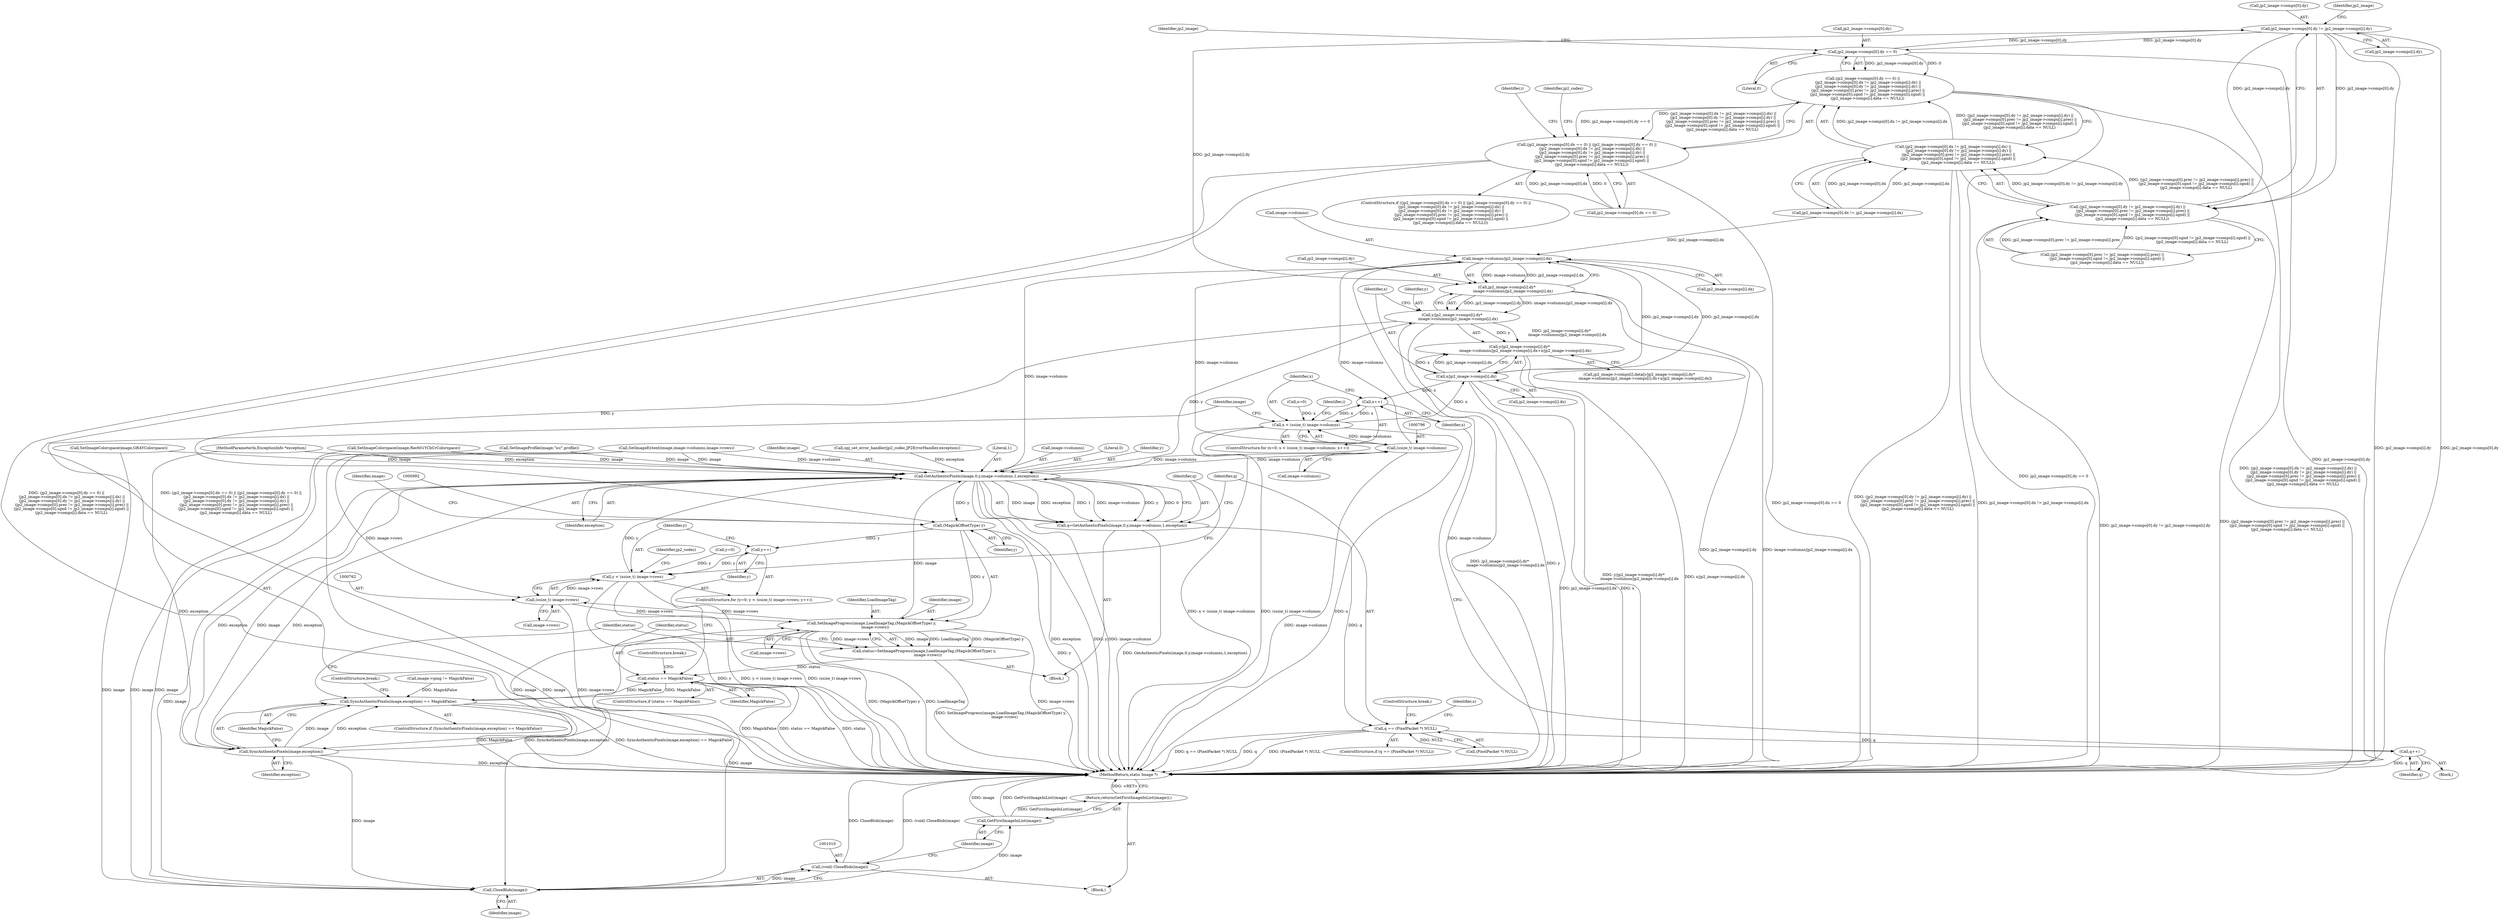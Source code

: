 digraph "0_ImageMagick_ac23b02ecb741e5de60f5235ea443790c88a0b80@pointer" {
"1000540" [label="(Call,jp2_image->comps[0].dy != jp2_image->comps[i].dy)"];
"1000514" [label="(Call,jp2_image->comps[0].dy == 0)"];
"1000540" [label="(Call,jp2_image->comps[0].dy != jp2_image->comps[i].dy)"];
"1000513" [label="(Call,(jp2_image->comps[0].dy == 0) ||\n         (jp2_image->comps[0].dx != jp2_image->comps[i].dx) ||\n         (jp2_image->comps[0].dy != jp2_image->comps[i].dy) ||\n         (jp2_image->comps[0].prec != jp2_image->comps[i].prec) ||\n        (jp2_image->comps[0].sgnd != jp2_image->comps[i].sgnd) ||\n        (jp2_image->comps[i].data == NULL))"];
"1000503" [label="(Call,(jp2_image->comps[0].dx == 0) || (jp2_image->comps[0].dy == 0) ||\n         (jp2_image->comps[0].dx != jp2_image->comps[i].dx) ||\n         (jp2_image->comps[0].dy != jp2_image->comps[i].dy) ||\n         (jp2_image->comps[0].prec != jp2_image->comps[i].prec) ||\n        (jp2_image->comps[0].sgnd != jp2_image->comps[i].sgnd) ||\n        (jp2_image->comps[i].data == NULL))"];
"1000539" [label="(Call,(jp2_image->comps[0].dy != jp2_image->comps[i].dy) ||\n         (jp2_image->comps[0].prec != jp2_image->comps[i].prec) ||\n        (jp2_image->comps[0].sgnd != jp2_image->comps[i].sgnd) ||\n        (jp2_image->comps[i].data == NULL))"];
"1000523" [label="(Call,(jp2_image->comps[0].dx != jp2_image->comps[i].dx) ||\n         (jp2_image->comps[0].dy != jp2_image->comps[i].dy) ||\n         (jp2_image->comps[0].prec != jp2_image->comps[i].prec) ||\n        (jp2_image->comps[0].sgnd != jp2_image->comps[i].sgnd) ||\n        (jp2_image->comps[i].data == NULL))"];
"1000853" [label="(Call,jp2_image->comps[i].dy*\n          image->columns/jp2_image->comps[i].dx)"];
"1000851" [label="(Call,y/jp2_image->comps[i].dy*\n          image->columns/jp2_image->comps[i].dx)"];
"1000850" [label="(Call,y/jp2_image->comps[i].dy*\n          image->columns/jp2_image->comps[i].dx+x/jp2_image->comps[i].dx)"];
"1000991" [label="(Call,(MagickOffsetType) y)"];
"1000766" [label="(Call,y++)"];
"1000759" [label="(Call,y < (ssize_t) image->rows)"];
"1000773" [label="(Call,GetAuthenticPixels(image,0,y,image->columns,1,exception))"];
"1000771" [label="(Call,q=GetAuthenticPixels(image,0,y,image->columns,1,exception))"];
"1000783" [label="(Call,q == (PixelPacket *) NULL)"];
"1000977" [label="(Call,q++)"];
"1000795" [label="(Call,(ssize_t) image->columns)"];
"1000793" [label="(Call,x < (ssize_t) image->columns)"];
"1000800" [label="(Call,x++)"];
"1000872" [label="(Call,x/jp2_image->comps[i].dx)"];
"1000861" [label="(Call,image->columns/jp2_image->comps[i].dx)"];
"1000981" [label="(Call,SyncAuthenticPixels(image,exception))"];
"1000980" [label="(Call,SyncAuthenticPixels(image,exception) == MagickFalse)"];
"1000998" [label="(Call,status == MagickFalse)"];
"1000988" [label="(Call,SetImageProgress(image,LoadImageTag,(MagickOffsetType) y,\n      image->rows))"];
"1000761" [label="(Call,(ssize_t) image->rows)"];
"1000986" [label="(Call,status=SetImageProgress(image,LoadImageTag,(MagickOffsetType) y,\n      image->rows))"];
"1001011" [label="(Call,CloseBlob(image))"];
"1001009" [label="(Call,(void) CloseBlob(image))"];
"1001014" [label="(Call,GetFirstImageInList(image))"];
"1001013" [label="(Return,return(GetFirstImageInList(image));)"];
"1000503" [label="(Call,(jp2_image->comps[0].dx == 0) || (jp2_image->comps[0].dy == 0) ||\n         (jp2_image->comps[0].dx != jp2_image->comps[i].dx) ||\n         (jp2_image->comps[0].dy != jp2_image->comps[i].dy) ||\n         (jp2_image->comps[0].prec != jp2_image->comps[i].prec) ||\n        (jp2_image->comps[0].sgnd != jp2_image->comps[i].sgnd) ||\n        (jp2_image->comps[i].data == NULL))"];
"1000783" [label="(Call,q == (PixelPacket *) NULL)"];
"1000513" [label="(Call,(jp2_image->comps[0].dy == 0) ||\n         (jp2_image->comps[0].dx != jp2_image->comps[i].dx) ||\n         (jp2_image->comps[0].dy != jp2_image->comps[i].dy) ||\n         (jp2_image->comps[0].prec != jp2_image->comps[i].prec) ||\n        (jp2_image->comps[0].sgnd != jp2_image->comps[i].sgnd) ||\n        (jp2_image->comps[i].data == NULL))"];
"1000755" [label="(ControlStructure,for (y=0; y < (ssize_t) image->rows; y++))"];
"1000986" [label="(Call,status=SetImageProgress(image,LoadImageTag,(MagickOffsetType) y,\n      image->rows))"];
"1000782" [label="(ControlStructure,if (q == (PixelPacket *) NULL))"];
"1000988" [label="(Call,SetImageProgress(image,LoadImageTag,(MagickOffsetType) y,\n      image->rows))"];
"1000598" [label="(Identifier,jp2_codec)"];
"1001011" [label="(Call,CloseBlob(image))"];
"1000978" [label="(Identifier,q)"];
"1000759" [label="(Call,y < (ssize_t) image->rows)"];
"1000524" [label="(Call,jp2_image->comps[0].dx != jp2_image->comps[i].dx)"];
"1000541" [label="(Call,jp2_image->comps[0].dy)"];
"1000756" [label="(Call,y=0)"];
"1000982" [label="(Identifier,image)"];
"1000784" [label="(Identifier,q)"];
"1000515" [label="(Call,jp2_image->comps[0].dy)"];
"1000640" [label="(Call,SetImageExtent(image,image->columns,image->rows))"];
"1000734" [label="(Call,SetImageProfile(image,\"icc\",profile))"];
"1000980" [label="(Call,SyncAuthenticPixels(image,exception) == MagickFalse)"];
"1000776" [label="(Identifier,y)"];
"1000861" [label="(Call,image->columns/jp2_image->comps[i].dx)"];
"1000790" [label="(Call,x=0)"];
"1000774" [label="(Identifier,image)"];
"1000984" [label="(Identifier,MagickFalse)"];
"1000243" [label="(Call,opj_set_error_handler(jp2_codec,JP2ErrorHandler,exception))"];
"1000548" [label="(Call,jp2_image->comps[i].dy)"];
"1000772" [label="(Identifier,q)"];
"1000850" [label="(Call,y/jp2_image->comps[i].dy*\n          image->columns/jp2_image->comps[i].dx+x/jp2_image->comps[i].dx)"];
"1000674" [label="(Call,SetImageColorspace(image,GRAYColorspace))"];
"1000994" [label="(Call,image->rows)"];
"1000771" [label="(Call,q=GetAuthenticPixels(image,0,y,image->columns,1,exception))"];
"1000852" [label="(Identifier,y)"];
"1001013" [label="(Return,return(GetFirstImageInList(image));)"];
"1000761" [label="(Call,(ssize_t) image->rows)"];
"1000842" [label="(Call,jp2_image->comps[i].data[y/jp2_image->comps[i].dy*\n          image->columns/jp2_image->comps[i].dx+x/jp2_image->comps[i].dx])"];
"1000766" [label="(Call,y++)"];
"1000760" [label="(Identifier,y)"];
"1000797" [label="(Call,image->columns)"];
"1000987" [label="(Identifier,status)"];
"1000999" [label="(Identifier,status)"];
"1001015" [label="(Identifier,image)"];
"1001014" [label="(Call,GetFirstImageInList(image))"];
"1001016" [label="(MethodReturn,static Image *)"];
"1000872" [label="(Call,x/jp2_image->comps[i].dx)"];
"1000107" [label="(MethodParameterIn,ExceptionInfo *exception)"];
"1000801" [label="(Identifier,x)"];
"1000981" [label="(Call,SyncAuthenticPixels(image,exception))"];
"1000785" [label="(Call,(PixelPacket *) NULL)"];
"1000523" [label="(Call,(jp2_image->comps[0].dx != jp2_image->comps[i].dx) ||\n         (jp2_image->comps[0].dy != jp2_image->comps[i].dy) ||\n         (jp2_image->comps[0].prec != jp2_image->comps[i].prec) ||\n        (jp2_image->comps[0].sgnd != jp2_image->comps[i].sgnd) ||\n        (jp2_image->comps[i].data == NULL))"];
"1000806" [label="(Identifier,i)"];
"1000781" [label="(Identifier,exception)"];
"1000789" [label="(ControlStructure,for (x=0; x < (ssize_t) image->columns; x++))"];
"1000502" [label="(ControlStructure,if ((jp2_image->comps[0].dx == 0) || (jp2_image->comps[0].dy == 0) ||\n         (jp2_image->comps[0].dx != jp2_image->comps[i].dx) ||\n         (jp2_image->comps[0].dy != jp2_image->comps[i].dy) ||\n         (jp2_image->comps[0].prec != jp2_image->comps[i].prec) ||\n        (jp2_image->comps[0].sgnd != jp2_image->comps[i].sgnd) ||\n        (jp2_image->comps[i].data == NULL)))"];
"1000767" [label="(Identifier,y)"];
"1000540" [label="(Call,jp2_image->comps[0].dy != jp2_image->comps[i].dy)"];
"1000983" [label="(Identifier,exception)"];
"1000522" [label="(Literal,0)"];
"1000780" [label="(Literal,1)"];
"1000977" [label="(Call,q++)"];
"1000777" [label="(Call,image->columns)"];
"1000773" [label="(Call,GetAuthenticPixels(image,0,y,image->columns,1,exception))"];
"1001009" [label="(Call,(void) CloseBlob(image))"];
"1000989" [label="(Identifier,image)"];
"1000788" [label="(ControlStructure,break;)"];
"1001012" [label="(Identifier,image)"];
"1000997" [label="(ControlStructure,if (status == MagickFalse))"];
"1000800" [label="(Call,x++)"];
"1000555" [label="(Call,(jp2_image->comps[0].prec != jp2_image->comps[i].prec) ||\n        (jp2_image->comps[0].sgnd != jp2_image->comps[i].sgnd) ||\n        (jp2_image->comps[i].data == NULL))"];
"1000979" [label="(ControlStructure,if (SyncAuthenticPixels(image,exception) == MagickFalse))"];
"1000991" [label="(Call,(MagickOffsetType) y)"];
"1001001" [label="(ControlStructure,break;)"];
"1000995" [label="(Identifier,image)"];
"1000802" [label="(Block,)"];
"1000993" [label="(Identifier,y)"];
"1000985" [label="(ControlStructure,break;)"];
"1000862" [label="(Call,image->columns)"];
"1000514" [label="(Call,jp2_image->comps[0].dy == 0)"];
"1001003" [label="(Identifier,jp2_codec)"];
"1000874" [label="(Call,jp2_image->comps[i].dx)"];
"1000873" [label="(Identifier,x)"];
"1000539" [label="(Call,(jp2_image->comps[0].dy != jp2_image->comps[i].dy) ||\n         (jp2_image->comps[0].prec != jp2_image->comps[i].prec) ||\n        (jp2_image->comps[0].sgnd != jp2_image->comps[i].sgnd) ||\n        (jp2_image->comps[i].data == NULL))"];
"1000853" [label="(Call,jp2_image->comps[i].dy*\n          image->columns/jp2_image->comps[i].dx)"];
"1000865" [label="(Call,jp2_image->comps[i].dx)"];
"1000739" [label="(Call,image->ping != MagickFalse)"];
"1000108" [label="(Block,)"];
"1000794" [label="(Identifier,x)"];
"1000775" [label="(Literal,0)"];
"1000560" [label="(Identifier,jp2_image)"];
"1000998" [label="(Call,status == MagickFalse)"];
"1000500" [label="(Identifier,i)"];
"1000763" [label="(Call,image->rows)"];
"1000793" [label="(Call,x < (ssize_t) image->columns)"];
"1000851" [label="(Call,y/jp2_image->comps[i].dy*\n          image->columns/jp2_image->comps[i].dx)"];
"1000990" [label="(Identifier,LoadImageTag)"];
"1000768" [label="(Block,)"];
"1000504" [label="(Call,jp2_image->comps[0].dx == 0)"];
"1000795" [label="(Call,(ssize_t) image->columns)"];
"1000528" [label="(Identifier,jp2_image)"];
"1000854" [label="(Call,jp2_image->comps[i].dy)"];
"1001000" [label="(Identifier,MagickFalse)"];
"1000791" [label="(Identifier,x)"];
"1000695" [label="(Call,SetImageColorspace(image,Rec601YCbCrColorspace))"];
"1000540" -> "1000539"  [label="AST: "];
"1000540" -> "1000548"  [label="CFG: "];
"1000541" -> "1000540"  [label="AST: "];
"1000548" -> "1000540"  [label="AST: "];
"1000560" -> "1000540"  [label="CFG: "];
"1000539" -> "1000540"  [label="CFG: "];
"1000540" -> "1001016"  [label="DDG: jp2_image->comps[i].dy"];
"1000540" -> "1001016"  [label="DDG: jp2_image->comps[0].dy"];
"1000540" -> "1000514"  [label="DDG: jp2_image->comps[0].dy"];
"1000540" -> "1000539"  [label="DDG: jp2_image->comps[0].dy"];
"1000540" -> "1000539"  [label="DDG: jp2_image->comps[i].dy"];
"1000514" -> "1000540"  [label="DDG: jp2_image->comps[0].dy"];
"1000540" -> "1000853"  [label="DDG: jp2_image->comps[i].dy"];
"1000514" -> "1000513"  [label="AST: "];
"1000514" -> "1000522"  [label="CFG: "];
"1000515" -> "1000514"  [label="AST: "];
"1000522" -> "1000514"  [label="AST: "];
"1000528" -> "1000514"  [label="CFG: "];
"1000513" -> "1000514"  [label="CFG: "];
"1000514" -> "1001016"  [label="DDG: jp2_image->comps[0].dy"];
"1000514" -> "1000513"  [label="DDG: jp2_image->comps[0].dy"];
"1000514" -> "1000513"  [label="DDG: 0"];
"1000513" -> "1000503"  [label="AST: "];
"1000513" -> "1000523"  [label="CFG: "];
"1000523" -> "1000513"  [label="AST: "];
"1000503" -> "1000513"  [label="CFG: "];
"1000513" -> "1001016"  [label="DDG: jp2_image->comps[0].dy == 0"];
"1000513" -> "1001016"  [label="DDG: (jp2_image->comps[0].dx != jp2_image->comps[i].dx) ||\n         (jp2_image->comps[0].dy != jp2_image->comps[i].dy) ||\n         (jp2_image->comps[0].prec != jp2_image->comps[i].prec) ||\n        (jp2_image->comps[0].sgnd != jp2_image->comps[i].sgnd) ||\n        (jp2_image->comps[i].data == NULL)"];
"1000513" -> "1000503"  [label="DDG: jp2_image->comps[0].dy == 0"];
"1000513" -> "1000503"  [label="DDG: (jp2_image->comps[0].dx != jp2_image->comps[i].dx) ||\n         (jp2_image->comps[0].dy != jp2_image->comps[i].dy) ||\n         (jp2_image->comps[0].prec != jp2_image->comps[i].prec) ||\n        (jp2_image->comps[0].sgnd != jp2_image->comps[i].sgnd) ||\n        (jp2_image->comps[i].data == NULL)"];
"1000523" -> "1000513"  [label="DDG: jp2_image->comps[0].dx != jp2_image->comps[i].dx"];
"1000523" -> "1000513"  [label="DDG: (jp2_image->comps[0].dy != jp2_image->comps[i].dy) ||\n         (jp2_image->comps[0].prec != jp2_image->comps[i].prec) ||\n        (jp2_image->comps[0].sgnd != jp2_image->comps[i].sgnd) ||\n        (jp2_image->comps[i].data == NULL)"];
"1000503" -> "1000502"  [label="AST: "];
"1000503" -> "1000504"  [label="CFG: "];
"1000504" -> "1000503"  [label="AST: "];
"1000598" -> "1000503"  [label="CFG: "];
"1000500" -> "1000503"  [label="CFG: "];
"1000503" -> "1001016"  [label="DDG: (jp2_image->comps[0].dy == 0) ||\n         (jp2_image->comps[0].dx != jp2_image->comps[i].dx) ||\n         (jp2_image->comps[0].dy != jp2_image->comps[i].dy) ||\n         (jp2_image->comps[0].prec != jp2_image->comps[i].prec) ||\n        (jp2_image->comps[0].sgnd != jp2_image->comps[i].sgnd) ||\n        (jp2_image->comps[i].data == NULL)"];
"1000503" -> "1001016"  [label="DDG: (jp2_image->comps[0].dx == 0) || (jp2_image->comps[0].dy == 0) ||\n         (jp2_image->comps[0].dx != jp2_image->comps[i].dx) ||\n         (jp2_image->comps[0].dy != jp2_image->comps[i].dy) ||\n         (jp2_image->comps[0].prec != jp2_image->comps[i].prec) ||\n        (jp2_image->comps[0].sgnd != jp2_image->comps[i].sgnd) ||\n        (jp2_image->comps[i].data == NULL)"];
"1000503" -> "1001016"  [label="DDG: jp2_image->comps[0].dx == 0"];
"1000504" -> "1000503"  [label="DDG: jp2_image->comps[0].dx"];
"1000504" -> "1000503"  [label="DDG: 0"];
"1000539" -> "1000523"  [label="AST: "];
"1000539" -> "1000555"  [label="CFG: "];
"1000555" -> "1000539"  [label="AST: "];
"1000523" -> "1000539"  [label="CFG: "];
"1000539" -> "1001016"  [label="DDG: jp2_image->comps[0].dy != jp2_image->comps[i].dy"];
"1000539" -> "1001016"  [label="DDG: (jp2_image->comps[0].prec != jp2_image->comps[i].prec) ||\n        (jp2_image->comps[0].sgnd != jp2_image->comps[i].sgnd) ||\n        (jp2_image->comps[i].data == NULL)"];
"1000539" -> "1000523"  [label="DDG: jp2_image->comps[0].dy != jp2_image->comps[i].dy"];
"1000539" -> "1000523"  [label="DDG: (jp2_image->comps[0].prec != jp2_image->comps[i].prec) ||\n        (jp2_image->comps[0].sgnd != jp2_image->comps[i].sgnd) ||\n        (jp2_image->comps[i].data == NULL)"];
"1000555" -> "1000539"  [label="DDG: jp2_image->comps[0].prec != jp2_image->comps[i].prec"];
"1000555" -> "1000539"  [label="DDG: (jp2_image->comps[0].sgnd != jp2_image->comps[i].sgnd) ||\n        (jp2_image->comps[i].data == NULL)"];
"1000523" -> "1000524"  [label="CFG: "];
"1000524" -> "1000523"  [label="AST: "];
"1000523" -> "1001016"  [label="DDG: jp2_image->comps[0].dx != jp2_image->comps[i].dx"];
"1000523" -> "1001016"  [label="DDG: (jp2_image->comps[0].dy != jp2_image->comps[i].dy) ||\n         (jp2_image->comps[0].prec != jp2_image->comps[i].prec) ||\n        (jp2_image->comps[0].sgnd != jp2_image->comps[i].sgnd) ||\n        (jp2_image->comps[i].data == NULL)"];
"1000524" -> "1000523"  [label="DDG: jp2_image->comps[0].dx"];
"1000524" -> "1000523"  [label="DDG: jp2_image->comps[i].dx"];
"1000853" -> "1000851"  [label="AST: "];
"1000853" -> "1000861"  [label="CFG: "];
"1000854" -> "1000853"  [label="AST: "];
"1000861" -> "1000853"  [label="AST: "];
"1000851" -> "1000853"  [label="CFG: "];
"1000853" -> "1001016"  [label="DDG: jp2_image->comps[i].dy"];
"1000853" -> "1001016"  [label="DDG: image->columns/jp2_image->comps[i].dx"];
"1000853" -> "1000851"  [label="DDG: jp2_image->comps[i].dy"];
"1000853" -> "1000851"  [label="DDG: image->columns/jp2_image->comps[i].dx"];
"1000861" -> "1000853"  [label="DDG: image->columns"];
"1000861" -> "1000853"  [label="DDG: jp2_image->comps[i].dx"];
"1000851" -> "1000850"  [label="AST: "];
"1000852" -> "1000851"  [label="AST: "];
"1000873" -> "1000851"  [label="CFG: "];
"1000851" -> "1001016"  [label="DDG: jp2_image->comps[i].dy*\n          image->columns/jp2_image->comps[i].dx"];
"1000851" -> "1001016"  [label="DDG: y"];
"1000851" -> "1000850"  [label="DDG: y"];
"1000851" -> "1000850"  [label="DDG: jp2_image->comps[i].dy*\n          image->columns/jp2_image->comps[i].dx"];
"1000773" -> "1000851"  [label="DDG: y"];
"1000851" -> "1000991"  [label="DDG: y"];
"1000850" -> "1000842"  [label="AST: "];
"1000850" -> "1000872"  [label="CFG: "];
"1000872" -> "1000850"  [label="AST: "];
"1000842" -> "1000850"  [label="CFG: "];
"1000850" -> "1001016"  [label="DDG: y/jp2_image->comps[i].dy*\n          image->columns/jp2_image->comps[i].dx"];
"1000850" -> "1001016"  [label="DDG: x/jp2_image->comps[i].dx"];
"1000872" -> "1000850"  [label="DDG: x"];
"1000872" -> "1000850"  [label="DDG: jp2_image->comps[i].dx"];
"1000991" -> "1000988"  [label="AST: "];
"1000991" -> "1000993"  [label="CFG: "];
"1000992" -> "1000991"  [label="AST: "];
"1000993" -> "1000991"  [label="AST: "];
"1000995" -> "1000991"  [label="CFG: "];
"1000991" -> "1001016"  [label="DDG: y"];
"1000991" -> "1000766"  [label="DDG: y"];
"1000991" -> "1000988"  [label="DDG: y"];
"1000773" -> "1000991"  [label="DDG: y"];
"1000766" -> "1000755"  [label="AST: "];
"1000766" -> "1000767"  [label="CFG: "];
"1000767" -> "1000766"  [label="AST: "];
"1000760" -> "1000766"  [label="CFG: "];
"1000766" -> "1000759"  [label="DDG: y"];
"1000759" -> "1000755"  [label="AST: "];
"1000759" -> "1000761"  [label="CFG: "];
"1000760" -> "1000759"  [label="AST: "];
"1000761" -> "1000759"  [label="AST: "];
"1000772" -> "1000759"  [label="CFG: "];
"1001003" -> "1000759"  [label="CFG: "];
"1000759" -> "1001016"  [label="DDG: y"];
"1000759" -> "1001016"  [label="DDG: y < (ssize_t) image->rows"];
"1000759" -> "1001016"  [label="DDG: (ssize_t) image->rows"];
"1000756" -> "1000759"  [label="DDG: y"];
"1000761" -> "1000759"  [label="DDG: image->rows"];
"1000759" -> "1000773"  [label="DDG: y"];
"1000773" -> "1000771"  [label="AST: "];
"1000773" -> "1000781"  [label="CFG: "];
"1000774" -> "1000773"  [label="AST: "];
"1000775" -> "1000773"  [label="AST: "];
"1000776" -> "1000773"  [label="AST: "];
"1000777" -> "1000773"  [label="AST: "];
"1000780" -> "1000773"  [label="AST: "];
"1000781" -> "1000773"  [label="AST: "];
"1000771" -> "1000773"  [label="CFG: "];
"1000773" -> "1001016"  [label="DDG: exception"];
"1000773" -> "1001016"  [label="DDG: y"];
"1000773" -> "1001016"  [label="DDG: image->columns"];
"1000773" -> "1000771"  [label="DDG: image"];
"1000773" -> "1000771"  [label="DDG: exception"];
"1000773" -> "1000771"  [label="DDG: 1"];
"1000773" -> "1000771"  [label="DDG: image->columns"];
"1000773" -> "1000771"  [label="DDG: y"];
"1000773" -> "1000771"  [label="DDG: 0"];
"1000640" -> "1000773"  [label="DDG: image"];
"1000640" -> "1000773"  [label="DDG: image->columns"];
"1000695" -> "1000773"  [label="DDG: image"];
"1000734" -> "1000773"  [label="DDG: image"];
"1000988" -> "1000773"  [label="DDG: image"];
"1000674" -> "1000773"  [label="DDG: image"];
"1000795" -> "1000773"  [label="DDG: image->columns"];
"1000861" -> "1000773"  [label="DDG: image->columns"];
"1000981" -> "1000773"  [label="DDG: exception"];
"1000243" -> "1000773"  [label="DDG: exception"];
"1000107" -> "1000773"  [label="DDG: exception"];
"1000773" -> "1000795"  [label="DDG: image->columns"];
"1000773" -> "1000981"  [label="DDG: image"];
"1000773" -> "1000981"  [label="DDG: exception"];
"1000773" -> "1001011"  [label="DDG: image"];
"1000771" -> "1000768"  [label="AST: "];
"1000772" -> "1000771"  [label="AST: "];
"1000784" -> "1000771"  [label="CFG: "];
"1000771" -> "1001016"  [label="DDG: GetAuthenticPixels(image,0,y,image->columns,1,exception)"];
"1000771" -> "1000783"  [label="DDG: q"];
"1000783" -> "1000782"  [label="AST: "];
"1000783" -> "1000785"  [label="CFG: "];
"1000784" -> "1000783"  [label="AST: "];
"1000785" -> "1000783"  [label="AST: "];
"1000788" -> "1000783"  [label="CFG: "];
"1000791" -> "1000783"  [label="CFG: "];
"1000783" -> "1001016"  [label="DDG: (PixelPacket *) NULL"];
"1000783" -> "1001016"  [label="DDG: q == (PixelPacket *) NULL"];
"1000783" -> "1001016"  [label="DDG: q"];
"1000785" -> "1000783"  [label="DDG: NULL"];
"1000783" -> "1000977"  [label="DDG: q"];
"1000977" -> "1000802"  [label="AST: "];
"1000977" -> "1000978"  [label="CFG: "];
"1000978" -> "1000977"  [label="AST: "];
"1000801" -> "1000977"  [label="CFG: "];
"1000977" -> "1001016"  [label="DDG: q"];
"1000795" -> "1000793"  [label="AST: "];
"1000795" -> "1000797"  [label="CFG: "];
"1000796" -> "1000795"  [label="AST: "];
"1000797" -> "1000795"  [label="AST: "];
"1000793" -> "1000795"  [label="CFG: "];
"1000795" -> "1001016"  [label="DDG: image->columns"];
"1000795" -> "1000793"  [label="DDG: image->columns"];
"1000861" -> "1000795"  [label="DDG: image->columns"];
"1000795" -> "1000861"  [label="DDG: image->columns"];
"1000793" -> "1000789"  [label="AST: "];
"1000794" -> "1000793"  [label="AST: "];
"1000806" -> "1000793"  [label="CFG: "];
"1000982" -> "1000793"  [label="CFG: "];
"1000793" -> "1001016"  [label="DDG: x < (ssize_t) image->columns"];
"1000793" -> "1001016"  [label="DDG: (ssize_t) image->columns"];
"1000793" -> "1001016"  [label="DDG: x"];
"1000790" -> "1000793"  [label="DDG: x"];
"1000800" -> "1000793"  [label="DDG: x"];
"1000793" -> "1000800"  [label="DDG: x"];
"1000793" -> "1000872"  [label="DDG: x"];
"1000800" -> "1000789"  [label="AST: "];
"1000800" -> "1000801"  [label="CFG: "];
"1000801" -> "1000800"  [label="AST: "];
"1000794" -> "1000800"  [label="CFG: "];
"1000872" -> "1000800"  [label="DDG: x"];
"1000872" -> "1000874"  [label="CFG: "];
"1000873" -> "1000872"  [label="AST: "];
"1000874" -> "1000872"  [label="AST: "];
"1000872" -> "1001016"  [label="DDG: jp2_image->comps[i].dx"];
"1000872" -> "1001016"  [label="DDG: x"];
"1000872" -> "1000861"  [label="DDG: jp2_image->comps[i].dx"];
"1000861" -> "1000872"  [label="DDG: jp2_image->comps[i].dx"];
"1000861" -> "1000865"  [label="CFG: "];
"1000862" -> "1000861"  [label="AST: "];
"1000865" -> "1000861"  [label="AST: "];
"1000861" -> "1001016"  [label="DDG: image->columns"];
"1000524" -> "1000861"  [label="DDG: jp2_image->comps[i].dx"];
"1000981" -> "1000980"  [label="AST: "];
"1000981" -> "1000983"  [label="CFG: "];
"1000982" -> "1000981"  [label="AST: "];
"1000983" -> "1000981"  [label="AST: "];
"1000984" -> "1000981"  [label="CFG: "];
"1000981" -> "1001016"  [label="DDG: exception"];
"1000981" -> "1000980"  [label="DDG: image"];
"1000981" -> "1000980"  [label="DDG: exception"];
"1000107" -> "1000981"  [label="DDG: exception"];
"1000981" -> "1000988"  [label="DDG: image"];
"1000981" -> "1001011"  [label="DDG: image"];
"1000980" -> "1000979"  [label="AST: "];
"1000980" -> "1000984"  [label="CFG: "];
"1000984" -> "1000980"  [label="AST: "];
"1000985" -> "1000980"  [label="CFG: "];
"1000987" -> "1000980"  [label="CFG: "];
"1000980" -> "1001016"  [label="DDG: MagickFalse"];
"1000980" -> "1001016"  [label="DDG: SyncAuthenticPixels(image,exception)"];
"1000980" -> "1001016"  [label="DDG: SyncAuthenticPixels(image,exception) == MagickFalse"];
"1000739" -> "1000980"  [label="DDG: MagickFalse"];
"1000998" -> "1000980"  [label="DDG: MagickFalse"];
"1000980" -> "1000998"  [label="DDG: MagickFalse"];
"1000998" -> "1000997"  [label="AST: "];
"1000998" -> "1001000"  [label="CFG: "];
"1000999" -> "1000998"  [label="AST: "];
"1001000" -> "1000998"  [label="AST: "];
"1001001" -> "1000998"  [label="CFG: "];
"1000767" -> "1000998"  [label="CFG: "];
"1000998" -> "1001016"  [label="DDG: status == MagickFalse"];
"1000998" -> "1001016"  [label="DDG: status"];
"1000998" -> "1001016"  [label="DDG: MagickFalse"];
"1000986" -> "1000998"  [label="DDG: status"];
"1000988" -> "1000986"  [label="AST: "];
"1000988" -> "1000994"  [label="CFG: "];
"1000989" -> "1000988"  [label="AST: "];
"1000990" -> "1000988"  [label="AST: "];
"1000994" -> "1000988"  [label="AST: "];
"1000986" -> "1000988"  [label="CFG: "];
"1000988" -> "1001016"  [label="DDG: (MagickOffsetType) y"];
"1000988" -> "1001016"  [label="DDG: LoadImageTag"];
"1000988" -> "1001016"  [label="DDG: image->rows"];
"1000988" -> "1000761"  [label="DDG: image->rows"];
"1000988" -> "1000986"  [label="DDG: image"];
"1000988" -> "1000986"  [label="DDG: LoadImageTag"];
"1000988" -> "1000986"  [label="DDG: (MagickOffsetType) y"];
"1000988" -> "1000986"  [label="DDG: image->rows"];
"1000761" -> "1000988"  [label="DDG: image->rows"];
"1000988" -> "1001011"  [label="DDG: image"];
"1000761" -> "1000763"  [label="CFG: "];
"1000762" -> "1000761"  [label="AST: "];
"1000763" -> "1000761"  [label="AST: "];
"1000761" -> "1001016"  [label="DDG: image->rows"];
"1000640" -> "1000761"  [label="DDG: image->rows"];
"1000986" -> "1000768"  [label="AST: "];
"1000987" -> "1000986"  [label="AST: "];
"1000999" -> "1000986"  [label="CFG: "];
"1000986" -> "1001016"  [label="DDG: SetImageProgress(image,LoadImageTag,(MagickOffsetType) y,\n      image->rows)"];
"1001011" -> "1001009"  [label="AST: "];
"1001011" -> "1001012"  [label="CFG: "];
"1001012" -> "1001011"  [label="AST: "];
"1001009" -> "1001011"  [label="CFG: "];
"1001011" -> "1001009"  [label="DDG: image"];
"1000640" -> "1001011"  [label="DDG: image"];
"1000695" -> "1001011"  [label="DDG: image"];
"1000734" -> "1001011"  [label="DDG: image"];
"1000674" -> "1001011"  [label="DDG: image"];
"1001011" -> "1001014"  [label="DDG: image"];
"1001009" -> "1000108"  [label="AST: "];
"1001010" -> "1001009"  [label="AST: "];
"1001015" -> "1001009"  [label="CFG: "];
"1001009" -> "1001016"  [label="DDG: (void) CloseBlob(image)"];
"1001009" -> "1001016"  [label="DDG: CloseBlob(image)"];
"1001014" -> "1001013"  [label="AST: "];
"1001014" -> "1001015"  [label="CFG: "];
"1001015" -> "1001014"  [label="AST: "];
"1001013" -> "1001014"  [label="CFG: "];
"1001014" -> "1001016"  [label="DDG: image"];
"1001014" -> "1001016"  [label="DDG: GetFirstImageInList(image)"];
"1001014" -> "1001013"  [label="DDG: GetFirstImageInList(image)"];
"1001013" -> "1000108"  [label="AST: "];
"1001016" -> "1001013"  [label="CFG: "];
"1001013" -> "1001016"  [label="DDG: <RET>"];
}
